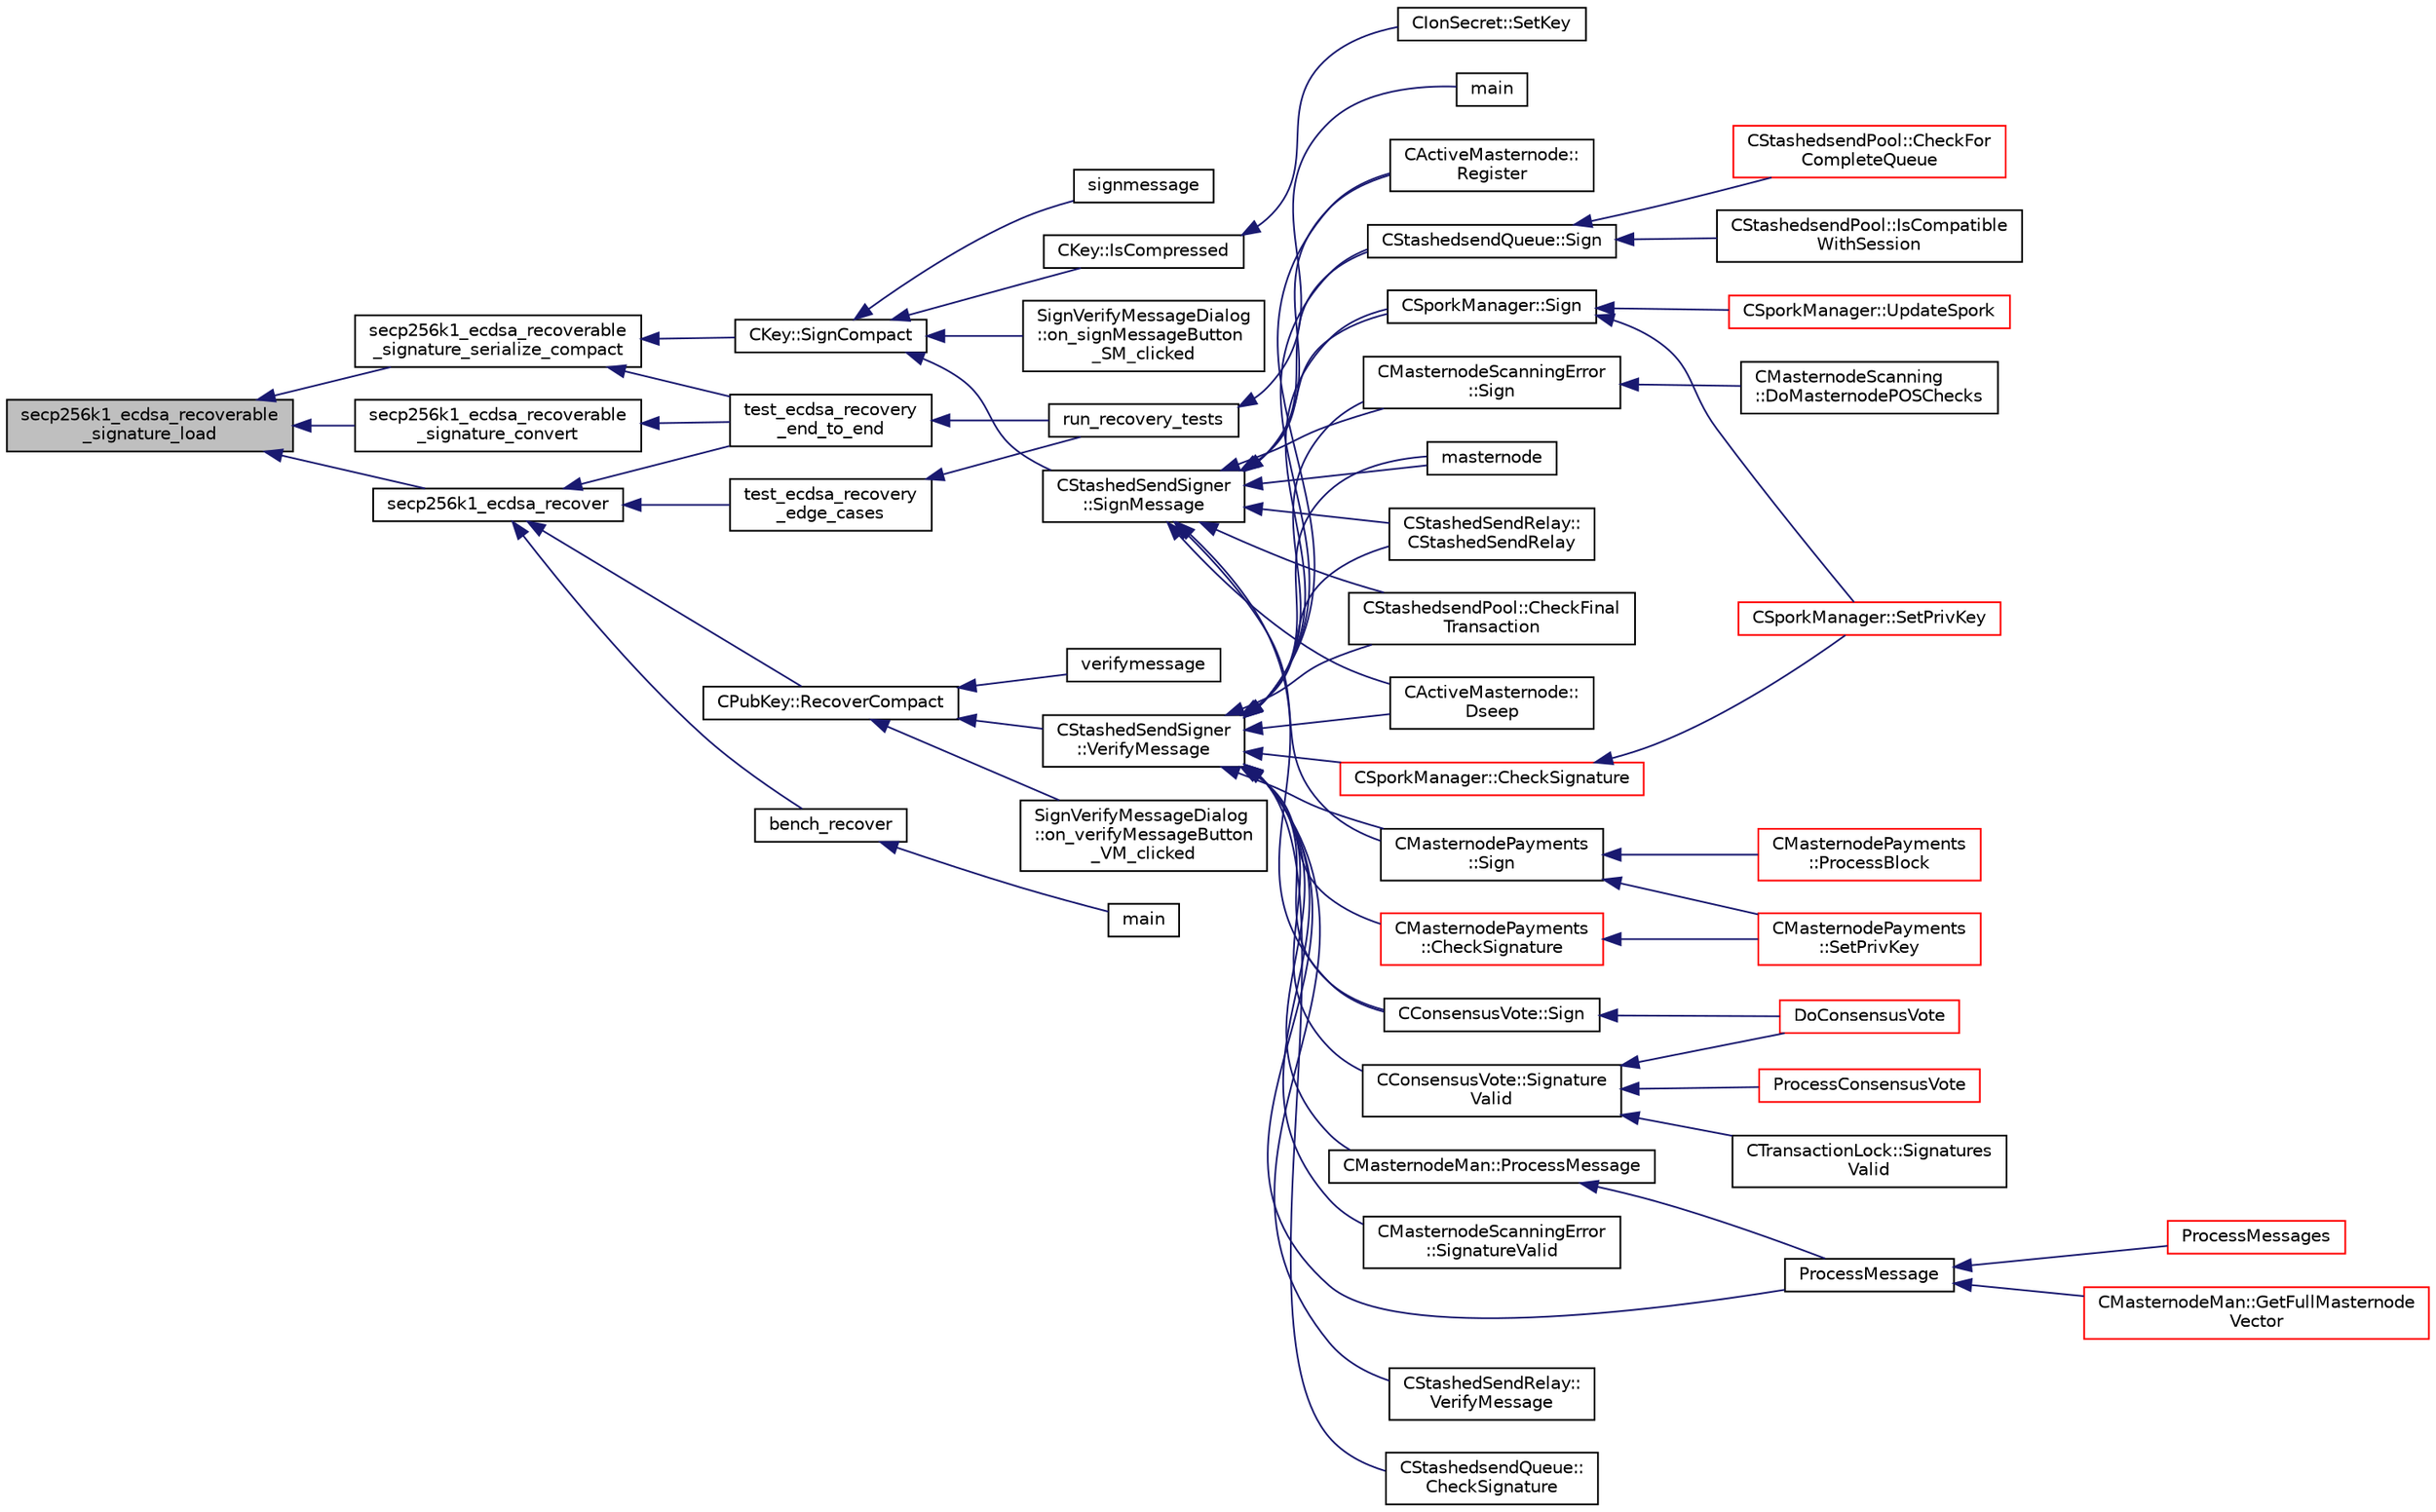 digraph "secp256k1_ecdsa_recoverable_signature_load"
{
  edge [fontname="Helvetica",fontsize="10",labelfontname="Helvetica",labelfontsize="10"];
  node [fontname="Helvetica",fontsize="10",shape=record];
  rankdir="LR";
  Node116 [label="secp256k1_ecdsa_recoverable\l_signature_load",height=0.2,width=0.4,color="black", fillcolor="grey75", style="filled", fontcolor="black"];
  Node116 -> Node117 [dir="back",color="midnightblue",fontsize="10",style="solid",fontname="Helvetica"];
  Node117 [label="secp256k1_ecdsa_recoverable\l_signature_serialize_compact",height=0.2,width=0.4,color="black", fillcolor="white", style="filled",URL="$d6/d5d/recovery_2main__impl_8h.html#ac122392fa6ff6264a7a110875af164b0",tooltip="Serialize an ECDSA signature in compact format (64 bytes + recovery id). "];
  Node117 -> Node118 [dir="back",color="midnightblue",fontsize="10",style="solid",fontname="Helvetica"];
  Node118 [label="CKey::SignCompact",height=0.2,width=0.4,color="black", fillcolor="white", style="filled",URL="$d2/d63/class_c_key.html#afe77d80889aa68e92e6882e75424cfb8"];
  Node118 -> Node119 [dir="back",color="midnightblue",fontsize="10",style="solid",fontname="Helvetica"];
  Node119 [label="CKey::IsCompressed",height=0.2,width=0.4,color="black", fillcolor="white", style="filled",URL="$d2/d63/class_c_key.html#a96b017433a65335775cf3807d73f85ce"];
  Node119 -> Node120 [dir="back",color="midnightblue",fontsize="10",style="solid",fontname="Helvetica"];
  Node120 [label="CIonSecret::SetKey",height=0.2,width=0.4,color="black", fillcolor="white", style="filled",URL="$d3/d88/class_c_ion_secret.html#af28cc32f79cc793418e810e8ae12e25e"];
  Node118 -> Node121 [dir="back",color="midnightblue",fontsize="10",style="solid",fontname="Helvetica"];
  Node121 [label="SignVerifyMessageDialog\l::on_signMessageButton\l_SM_clicked",height=0.2,width=0.4,color="black", fillcolor="white", style="filled",URL="$d1/d26/class_sign_verify_message_dialog.html#a2ef91b4ace68d63ab1c1d3cc6c13b5f9"];
  Node118 -> Node122 [dir="back",color="midnightblue",fontsize="10",style="solid",fontname="Helvetica"];
  Node122 [label="signmessage",height=0.2,width=0.4,color="black", fillcolor="white", style="filled",URL="$df/d1d/rpcwallet_8cpp.html#a315b42a2c859c4b50a54c1b05984928c"];
  Node118 -> Node123 [dir="back",color="midnightblue",fontsize="10",style="solid",fontname="Helvetica"];
  Node123 [label="CStashedSendSigner\l::SignMessage",height=0.2,width=0.4,color="black", fillcolor="white", style="filled",URL="$da/d0a/class_c_stashed_send_signer.html#a3a9275044c94eabef7ed9c2fdf35d2f6",tooltip="Sign the message, returns true if successful. "];
  Node123 -> Node124 [dir="back",color="midnightblue",fontsize="10",style="solid",fontname="Helvetica"];
  Node124 [label="CActiveMasternode::\lDseep",height=0.2,width=0.4,color="black", fillcolor="white", style="filled",URL="$d9/d29/class_c_active_masternode.html#aa14a1a9611f6b73cc3e860cda75de88c"];
  Node123 -> Node125 [dir="back",color="midnightblue",fontsize="10",style="solid",fontname="Helvetica"];
  Node125 [label="CActiveMasternode::\lRegister",height=0.2,width=0.4,color="black", fillcolor="white", style="filled",URL="$d9/d29/class_c_active_masternode.html#a1fd28a721112cda22fe2f9e1045cf397",tooltip="Register any Masternode. "];
  Node123 -> Node126 [dir="back",color="midnightblue",fontsize="10",style="solid",fontname="Helvetica"];
  Node126 [label="CConsensusVote::Sign",height=0.2,width=0.4,color="black", fillcolor="white", style="filled",URL="$dc/da2/class_c_consensus_vote.html#a687495887aa75f5d5bb70f93ecb820d0"];
  Node126 -> Node127 [dir="back",color="midnightblue",fontsize="10",style="solid",fontname="Helvetica"];
  Node127 [label="DoConsensusVote",height=0.2,width=0.4,color="red", fillcolor="white", style="filled",URL="$d6/d5f/instantx_8h.html#a0753801d6e6eb2cb230a85a6ba6fd371"];
  Node123 -> Node144 [dir="back",color="midnightblue",fontsize="10",style="solid",fontname="Helvetica"];
  Node144 [label="CMasternodePayments\l::Sign",height=0.2,width=0.4,color="black", fillcolor="white", style="filled",URL="$dc/d9a/class_c_masternode_payments.html#a7d04afdf936b8de605ab6f478c7fad51"];
  Node144 -> Node145 [dir="back",color="midnightblue",fontsize="10",style="solid",fontname="Helvetica"];
  Node145 [label="CMasternodePayments\l::ProcessBlock",height=0.2,width=0.4,color="red", fillcolor="white", style="filled",URL="$dc/d9a/class_c_masternode_payments.html#aa23dfbc148f10f601e9771bfcffea441"];
  Node144 -> Node156 [dir="back",color="midnightblue",fontsize="10",style="solid",fontname="Helvetica"];
  Node156 [label="CMasternodePayments\l::SetPrivKey",height=0.2,width=0.4,color="red", fillcolor="white", style="filled",URL="$dc/d9a/class_c_masternode_payments.html#a525bcafd8d00b58a3e05a848ef493603"];
  Node123 -> Node157 [dir="back",color="midnightblue",fontsize="10",style="solid",fontname="Helvetica"];
  Node157 [label="CMasternodeScanningError\l::Sign",height=0.2,width=0.4,color="black", fillcolor="white", style="filled",URL="$d0/de7/class_c_masternode_scanning_error.html#afdc8ec9b08767cdf3c6a6cc819af7d09"];
  Node157 -> Node158 [dir="back",color="midnightblue",fontsize="10",style="solid",fontname="Helvetica"];
  Node158 [label="CMasternodeScanning\l::DoMasternodePOSChecks",height=0.2,width=0.4,color="black", fillcolor="white", style="filled",URL="$d5/d9f/class_c_masternode_scanning.html#a6bc18fb7508f702e2a2d1c3731342f8f"];
  Node123 -> Node143 [dir="back",color="midnightblue",fontsize="10",style="solid",fontname="Helvetica"];
  Node143 [label="masternode",height=0.2,width=0.4,color="black", fillcolor="white", style="filled",URL="$d5/d6b/rpcstashedsend_8cpp.html#a30609e443aeb47c29ed0878d16b1b5e1"];
  Node123 -> Node159 [dir="back",color="midnightblue",fontsize="10",style="solid",fontname="Helvetica"];
  Node159 [label="CSporkManager::Sign",height=0.2,width=0.4,color="black", fillcolor="white", style="filled",URL="$d2/d5e/class_c_spork_manager.html#adf1b5d40f378c4bd3a5ea31905b11f30"];
  Node159 -> Node160 [dir="back",color="midnightblue",fontsize="10",style="solid",fontname="Helvetica"];
  Node160 [label="CSporkManager::UpdateSpork",height=0.2,width=0.4,color="red", fillcolor="white", style="filled",URL="$d2/d5e/class_c_spork_manager.html#a51293c5c9db22f4435f044b4ccb65028"];
  Node159 -> Node164 [dir="back",color="midnightblue",fontsize="10",style="solid",fontname="Helvetica"];
  Node164 [label="CSporkManager::SetPrivKey",height=0.2,width=0.4,color="red", fillcolor="white", style="filled",URL="$d2/d5e/class_c_spork_manager.html#a599d088218de9d242e4dc5cb17dd310b"];
  Node123 -> Node165 [dir="back",color="midnightblue",fontsize="10",style="solid",fontname="Helvetica"];
  Node165 [label="CStashedSendRelay::\lCStashedSendRelay",height=0.2,width=0.4,color="black", fillcolor="white", style="filled",URL="$d2/d25/class_c_stashed_send_relay.html#ac4f08ff3af1c8730a259abe6dc0972f5"];
  Node123 -> Node166 [dir="back",color="midnightblue",fontsize="10",style="solid",fontname="Helvetica"];
  Node166 [label="CStashedsendPool::CheckFinal\lTransaction",height=0.2,width=0.4,color="black", fillcolor="white", style="filled",URL="$dd/d8a/class_c_stashedsend_pool.html#aba122588a53a90150595bc4279beb67c"];
  Node123 -> Node167 [dir="back",color="midnightblue",fontsize="10",style="solid",fontname="Helvetica"];
  Node167 [label="CStashedsendQueue::Sign",height=0.2,width=0.4,color="black", fillcolor="white", style="filled",URL="$dd/d34/class_c_stashedsend_queue.html#a781354a3071b29fbf76df2353919933c",tooltip="Sign this Stashedsend transaction. "];
  Node167 -> Node168 [dir="back",color="midnightblue",fontsize="10",style="solid",fontname="Helvetica"];
  Node168 [label="CStashedsendPool::CheckFor\lCompleteQueue",height=0.2,width=0.4,color="red", fillcolor="white", style="filled",URL="$dd/d8a/class_c_stashedsend_pool.html#a46fd3f0fc3671683518cd090b25c97d7"];
  Node167 -> Node171 [dir="back",color="midnightblue",fontsize="10",style="solid",fontname="Helvetica"];
  Node171 [label="CStashedsendPool::IsCompatible\lWithSession",height=0.2,width=0.4,color="black", fillcolor="white", style="filled",URL="$dd/d8a/class_c_stashedsend_pool.html#a098ecab3e21cf5a67128c0079a44d039",tooltip="Is this amount compatible with other client in the pool? "];
  Node117 -> Node172 [dir="back",color="midnightblue",fontsize="10",style="solid",fontname="Helvetica"];
  Node172 [label="test_ecdsa_recovery\l_end_to_end",height=0.2,width=0.4,color="black", fillcolor="white", style="filled",URL="$d3/d71/recovery_2tests__impl_8h.html#a70649882936497184992dfaa06b1106f"];
  Node172 -> Node173 [dir="back",color="midnightblue",fontsize="10",style="solid",fontname="Helvetica"];
  Node173 [label="run_recovery_tests",height=0.2,width=0.4,color="black", fillcolor="white", style="filled",URL="$d3/d71/recovery_2tests__impl_8h.html#a3a06f71955483e9502f3c408857407f2"];
  Node173 -> Node174 [dir="back",color="midnightblue",fontsize="10",style="solid",fontname="Helvetica"];
  Node174 [label="main",height=0.2,width=0.4,color="black", fillcolor="white", style="filled",URL="$d5/d7f/tests_8c.html#a3c04138a5bfe5d72780bb7e82a18e627"];
  Node116 -> Node175 [dir="back",color="midnightblue",fontsize="10",style="solid",fontname="Helvetica"];
  Node175 [label="secp256k1_ecdsa_recoverable\l_signature_convert",height=0.2,width=0.4,color="black", fillcolor="white", style="filled",URL="$d6/d5d/recovery_2main__impl_8h.html#a16ddfc800140d761bc783e571c34548c",tooltip="Convert a recoverable signature into a normal signature. "];
  Node175 -> Node172 [dir="back",color="midnightblue",fontsize="10",style="solid",fontname="Helvetica"];
  Node116 -> Node176 [dir="back",color="midnightblue",fontsize="10",style="solid",fontname="Helvetica"];
  Node176 [label="secp256k1_ecdsa_recover",height=0.2,width=0.4,color="black", fillcolor="white", style="filled",URL="$d6/d5d/recovery_2main__impl_8h.html#a75f3e32e9a25eac9e8f9d3a5a8b0dc94",tooltip="Recover an ECDSA public key from a signature. "];
  Node176 -> Node177 [dir="back",color="midnightblue",fontsize="10",style="solid",fontname="Helvetica"];
  Node177 [label="CPubKey::RecoverCompact",height=0.2,width=0.4,color="black", fillcolor="white", style="filled",URL="$da/d4e/class_c_pub_key.html#a169505e735a02db385486b0affeb565c"];
  Node177 -> Node178 [dir="back",color="midnightblue",fontsize="10",style="solid",fontname="Helvetica"];
  Node178 [label="SignVerifyMessageDialog\l::on_verifyMessageButton\l_VM_clicked",height=0.2,width=0.4,color="black", fillcolor="white", style="filled",URL="$d1/d26/class_sign_verify_message_dialog.html#ae37dec200b27f23c409221511447ae1e"];
  Node177 -> Node179 [dir="back",color="midnightblue",fontsize="10",style="solid",fontname="Helvetica"];
  Node179 [label="verifymessage",height=0.2,width=0.4,color="black", fillcolor="white", style="filled",URL="$db/d48/rpcmisc_8cpp.html#ad8fce781dfd9dfd4866bba2a4589141a"];
  Node177 -> Node180 [dir="back",color="midnightblue",fontsize="10",style="solid",fontname="Helvetica"];
  Node180 [label="CStashedSendSigner\l::VerifyMessage",height=0.2,width=0.4,color="black", fillcolor="white", style="filled",URL="$da/d0a/class_c_stashed_send_signer.html#a917e4eb567f2005a73ef59bafcf46bd4",tooltip="Verify the message, returns true if succcessful. "];
  Node180 -> Node124 [dir="back",color="midnightblue",fontsize="10",style="solid",fontname="Helvetica"];
  Node180 -> Node125 [dir="back",color="midnightblue",fontsize="10",style="solid",fontname="Helvetica"];
  Node180 -> Node181 [dir="back",color="midnightblue",fontsize="10",style="solid",fontname="Helvetica"];
  Node181 [label="CConsensusVote::Signature\lValid",height=0.2,width=0.4,color="black", fillcolor="white", style="filled",URL="$dc/da2/class_c_consensus_vote.html#ac6550a89acee255e0035e189a42a6310"];
  Node181 -> Node127 [dir="back",color="midnightblue",fontsize="10",style="solid",fontname="Helvetica"];
  Node181 -> Node182 [dir="back",color="midnightblue",fontsize="10",style="solid",fontname="Helvetica"];
  Node182 [label="ProcessConsensusVote",height=0.2,width=0.4,color="red", fillcolor="white", style="filled",URL="$d6/d5f/instantx_8h.html#a5d4434bfb70f64f95aa4de9286cbae94"];
  Node181 -> Node183 [dir="back",color="midnightblue",fontsize="10",style="solid",fontname="Helvetica"];
  Node183 [label="CTransactionLock::Signatures\lValid",height=0.2,width=0.4,color="black", fillcolor="white", style="filled",URL="$d9/dbb/class_c_transaction_lock.html#a71cb6705a8f0bfb4a8453d3b284e3cf7"];
  Node180 -> Node126 [dir="back",color="midnightblue",fontsize="10",style="solid",fontname="Helvetica"];
  Node180 -> Node129 [dir="back",color="midnightblue",fontsize="10",style="solid",fontname="Helvetica"];
  Node129 [label="ProcessMessage",height=0.2,width=0.4,color="black", fillcolor="white", style="filled",URL="$df/d0a/main_8cpp.html#a8ba92b1a4bce3c835e887a9073d17d8e"];
  Node129 -> Node130 [dir="back",color="midnightblue",fontsize="10",style="solid",fontname="Helvetica"];
  Node130 [label="ProcessMessages",height=0.2,width=0.4,color="red", fillcolor="white", style="filled",URL="$d4/dbf/main_8h.html#a196f9318f02448b85b28d612698934fd"];
  Node129 -> Node138 [dir="back",color="midnightblue",fontsize="10",style="solid",fontname="Helvetica"];
  Node138 [label="CMasternodeMan::GetFullMasternode\lVector",height=0.2,width=0.4,color="red", fillcolor="white", style="filled",URL="$dc/d6b/class_c_masternode_man.html#ab39e213a7601e1bef2eba1d5d63206f5"];
  Node180 -> Node184 [dir="back",color="midnightblue",fontsize="10",style="solid",fontname="Helvetica"];
  Node184 [label="CMasternodePayments\l::CheckSignature",height=0.2,width=0.4,color="red", fillcolor="white", style="filled",URL="$dc/d9a/class_c_masternode_payments.html#a2ca2af0178969784235c7917b226af32"];
  Node184 -> Node156 [dir="back",color="midnightblue",fontsize="10",style="solid",fontname="Helvetica"];
  Node180 -> Node144 [dir="back",color="midnightblue",fontsize="10",style="solid",fontname="Helvetica"];
  Node180 -> Node186 [dir="back",color="midnightblue",fontsize="10",style="solid",fontname="Helvetica"];
  Node186 [label="CMasternodeScanningError\l::SignatureValid",height=0.2,width=0.4,color="black", fillcolor="white", style="filled",URL="$d0/de7/class_c_masternode_scanning_error.html#ae90fca573f70f7faa4c9f3a5db145f36"];
  Node180 -> Node157 [dir="back",color="midnightblue",fontsize="10",style="solid",fontname="Helvetica"];
  Node180 -> Node187 [dir="back",color="midnightblue",fontsize="10",style="solid",fontname="Helvetica"];
  Node187 [label="CMasternodeMan::ProcessMessage",height=0.2,width=0.4,color="black", fillcolor="white", style="filled",URL="$dc/d6b/class_c_masternode_man.html#ae3e5d263cebdcd932eca49caeadce9aa"];
  Node187 -> Node129 [dir="back",color="midnightblue",fontsize="10",style="solid",fontname="Helvetica"];
  Node180 -> Node143 [dir="back",color="midnightblue",fontsize="10",style="solid",fontname="Helvetica"];
  Node180 -> Node188 [dir="back",color="midnightblue",fontsize="10",style="solid",fontname="Helvetica"];
  Node188 [label="CSporkManager::CheckSignature",height=0.2,width=0.4,color="red", fillcolor="white", style="filled",URL="$d2/d5e/class_c_spork_manager.html#a697d8c0ce5c422ea125eee96687aa7b3"];
  Node188 -> Node164 [dir="back",color="midnightblue",fontsize="10",style="solid",fontname="Helvetica"];
  Node180 -> Node159 [dir="back",color="midnightblue",fontsize="10",style="solid",fontname="Helvetica"];
  Node180 -> Node165 [dir="back",color="midnightblue",fontsize="10",style="solid",fontname="Helvetica"];
  Node180 -> Node189 [dir="back",color="midnightblue",fontsize="10",style="solid",fontname="Helvetica"];
  Node189 [label="CStashedSendRelay::\lVerifyMessage",height=0.2,width=0.4,color="black", fillcolor="white", style="filled",URL="$d2/d25/class_c_stashed_send_relay.html#afbd1e6eeec3e89109d9fcb0d899da517"];
  Node180 -> Node166 [dir="back",color="midnightblue",fontsize="10",style="solid",fontname="Helvetica"];
  Node180 -> Node167 [dir="back",color="midnightblue",fontsize="10",style="solid",fontname="Helvetica"];
  Node180 -> Node190 [dir="back",color="midnightblue",fontsize="10",style="solid",fontname="Helvetica"];
  Node190 [label="CStashedsendQueue::\lCheckSignature",height=0.2,width=0.4,color="black", fillcolor="white", style="filled",URL="$dd/d34/class_c_stashedsend_queue.html#ac272b4813415870e369a62d267e852ca",tooltip="Check if we have a valid Masternode address. "];
  Node176 -> Node191 [dir="back",color="midnightblue",fontsize="10",style="solid",fontname="Helvetica"];
  Node191 [label="bench_recover",height=0.2,width=0.4,color="black", fillcolor="white", style="filled",URL="$d7/d8e/bench__recover_8c.html#a6bbc6888c36d93d55e5410b25121db10"];
  Node191 -> Node192 [dir="back",color="midnightblue",fontsize="10",style="solid",fontname="Helvetica"];
  Node192 [label="main",height=0.2,width=0.4,color="black", fillcolor="white", style="filled",URL="$d7/d8e/bench__recover_8c.html#a840291bc02cba5474a4cb46a9b9566fe"];
  Node176 -> Node172 [dir="back",color="midnightblue",fontsize="10",style="solid",fontname="Helvetica"];
  Node176 -> Node193 [dir="back",color="midnightblue",fontsize="10",style="solid",fontname="Helvetica"];
  Node193 [label="test_ecdsa_recovery\l_edge_cases",height=0.2,width=0.4,color="black", fillcolor="white", style="filled",URL="$d3/d71/recovery_2tests__impl_8h.html#ad6d3138600637a7c940bc40a22795e46"];
  Node193 -> Node173 [dir="back",color="midnightblue",fontsize="10",style="solid",fontname="Helvetica"];
}
